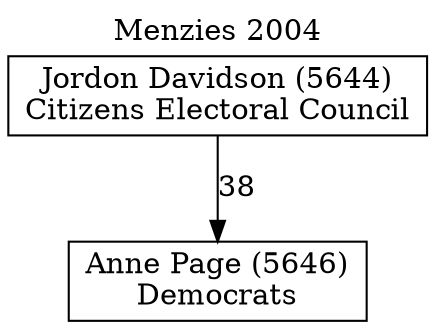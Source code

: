 // House preference flow
digraph "Anne Page (5646)_Menzies_2004" {
	graph [label="Menzies 2004" labelloc=t mclimit=10]
	node [shape=box]
	"Anne Page (5646)" [label="Anne Page (5646)
Democrats"]
	"Jordon Davidson (5644)" [label="Jordon Davidson (5644)
Citizens Electoral Council"]
	"Jordon Davidson (5644)" -> "Anne Page (5646)" [label=38]
}
